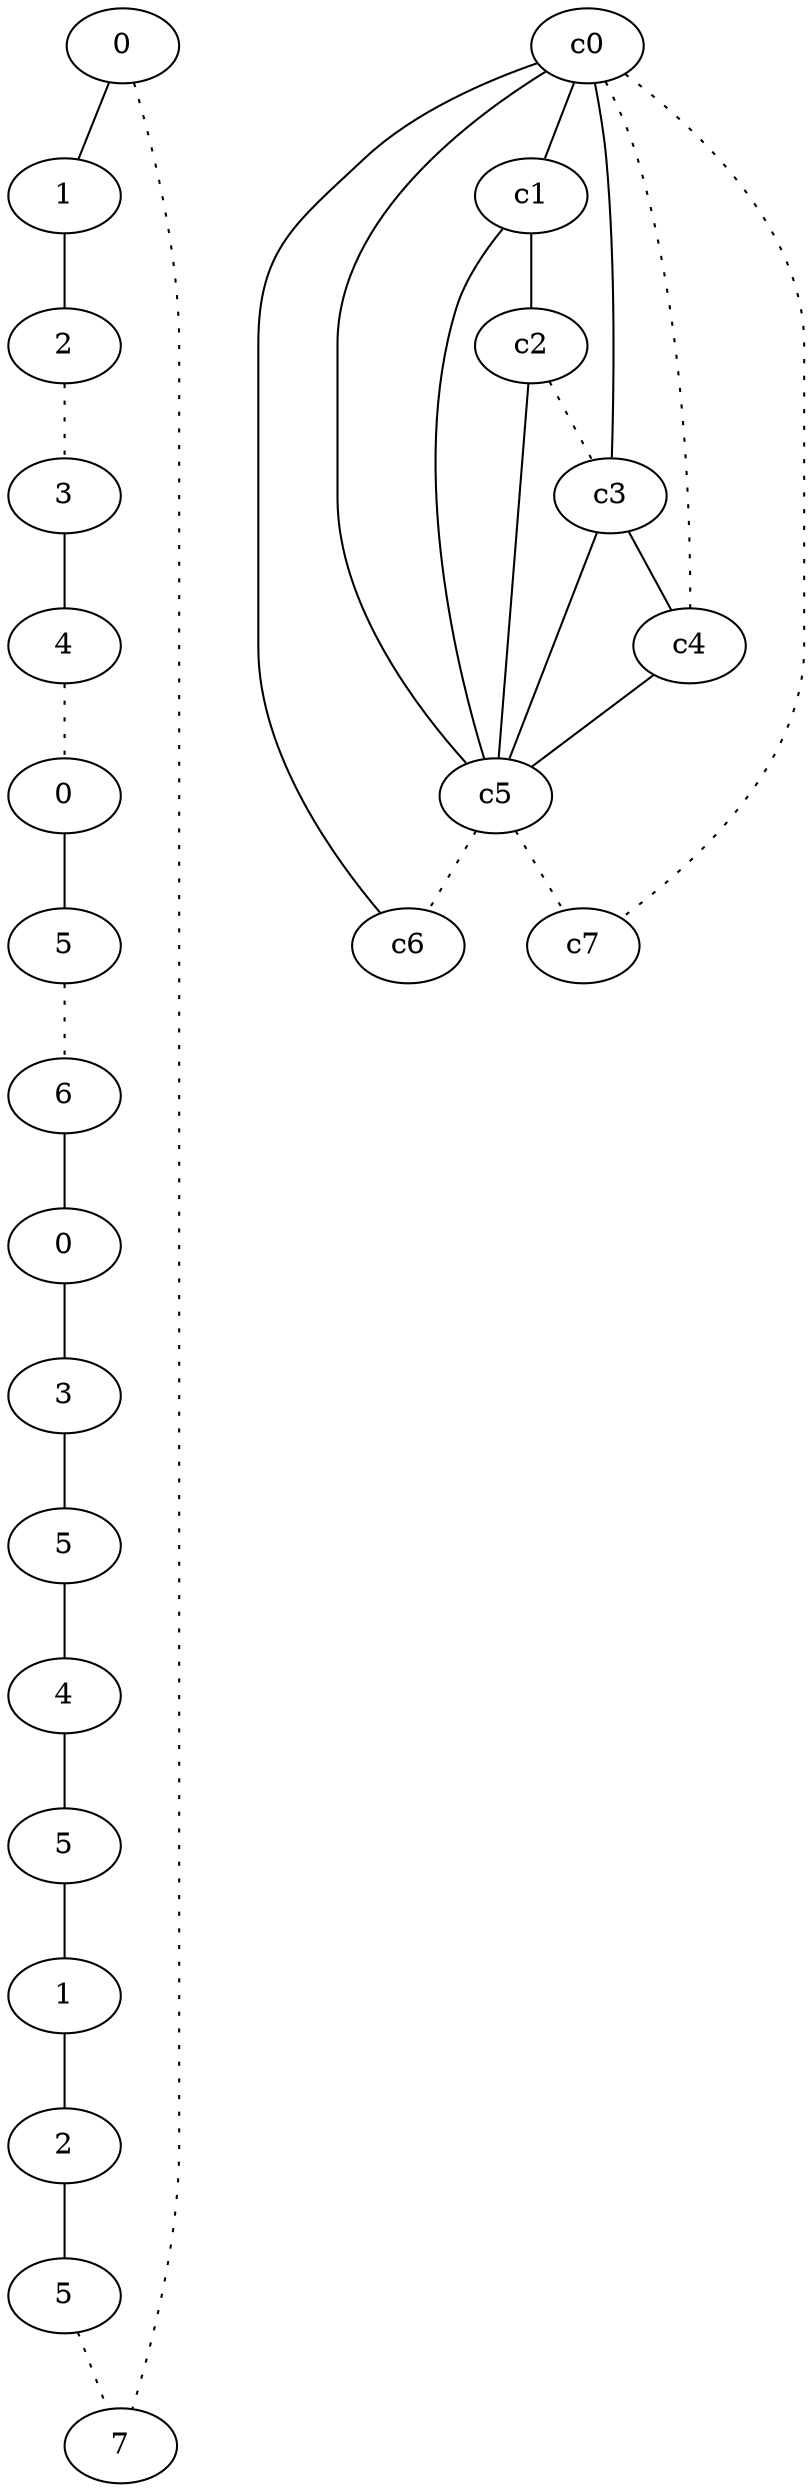 graph {
a0[label=0];
a1[label=1];
a2[label=2];
a3[label=3];
a4[label=4];
a5[label=0];
a6[label=5];
a7[label=6];
a8[label=0];
a9[label=3];
a10[label=5];
a11[label=4];
a12[label=5];
a13[label=1];
a14[label=2];
a15[label=5];
a16[label=7];
a0 -- a1;
a0 -- a16 [style=dotted];
a1 -- a2;
a2 -- a3 [style=dotted];
a3 -- a4;
a4 -- a5 [style=dotted];
a5 -- a6;
a6 -- a7 [style=dotted];
a7 -- a8;
a8 -- a9;
a9 -- a10;
a10 -- a11;
a11 -- a12;
a12 -- a13;
a13 -- a14;
a14 -- a15;
a15 -- a16 [style=dotted];
c0 -- c1;
c0 -- c3;
c0 -- c4 [style=dotted];
c0 -- c5;
c0 -- c6;
c0 -- c7 [style=dotted];
c1 -- c2;
c1 -- c5;
c2 -- c3 [style=dotted];
c2 -- c5;
c3 -- c4;
c3 -- c5;
c4 -- c5;
c5 -- c6 [style=dotted];
c5 -- c7 [style=dotted];
}
